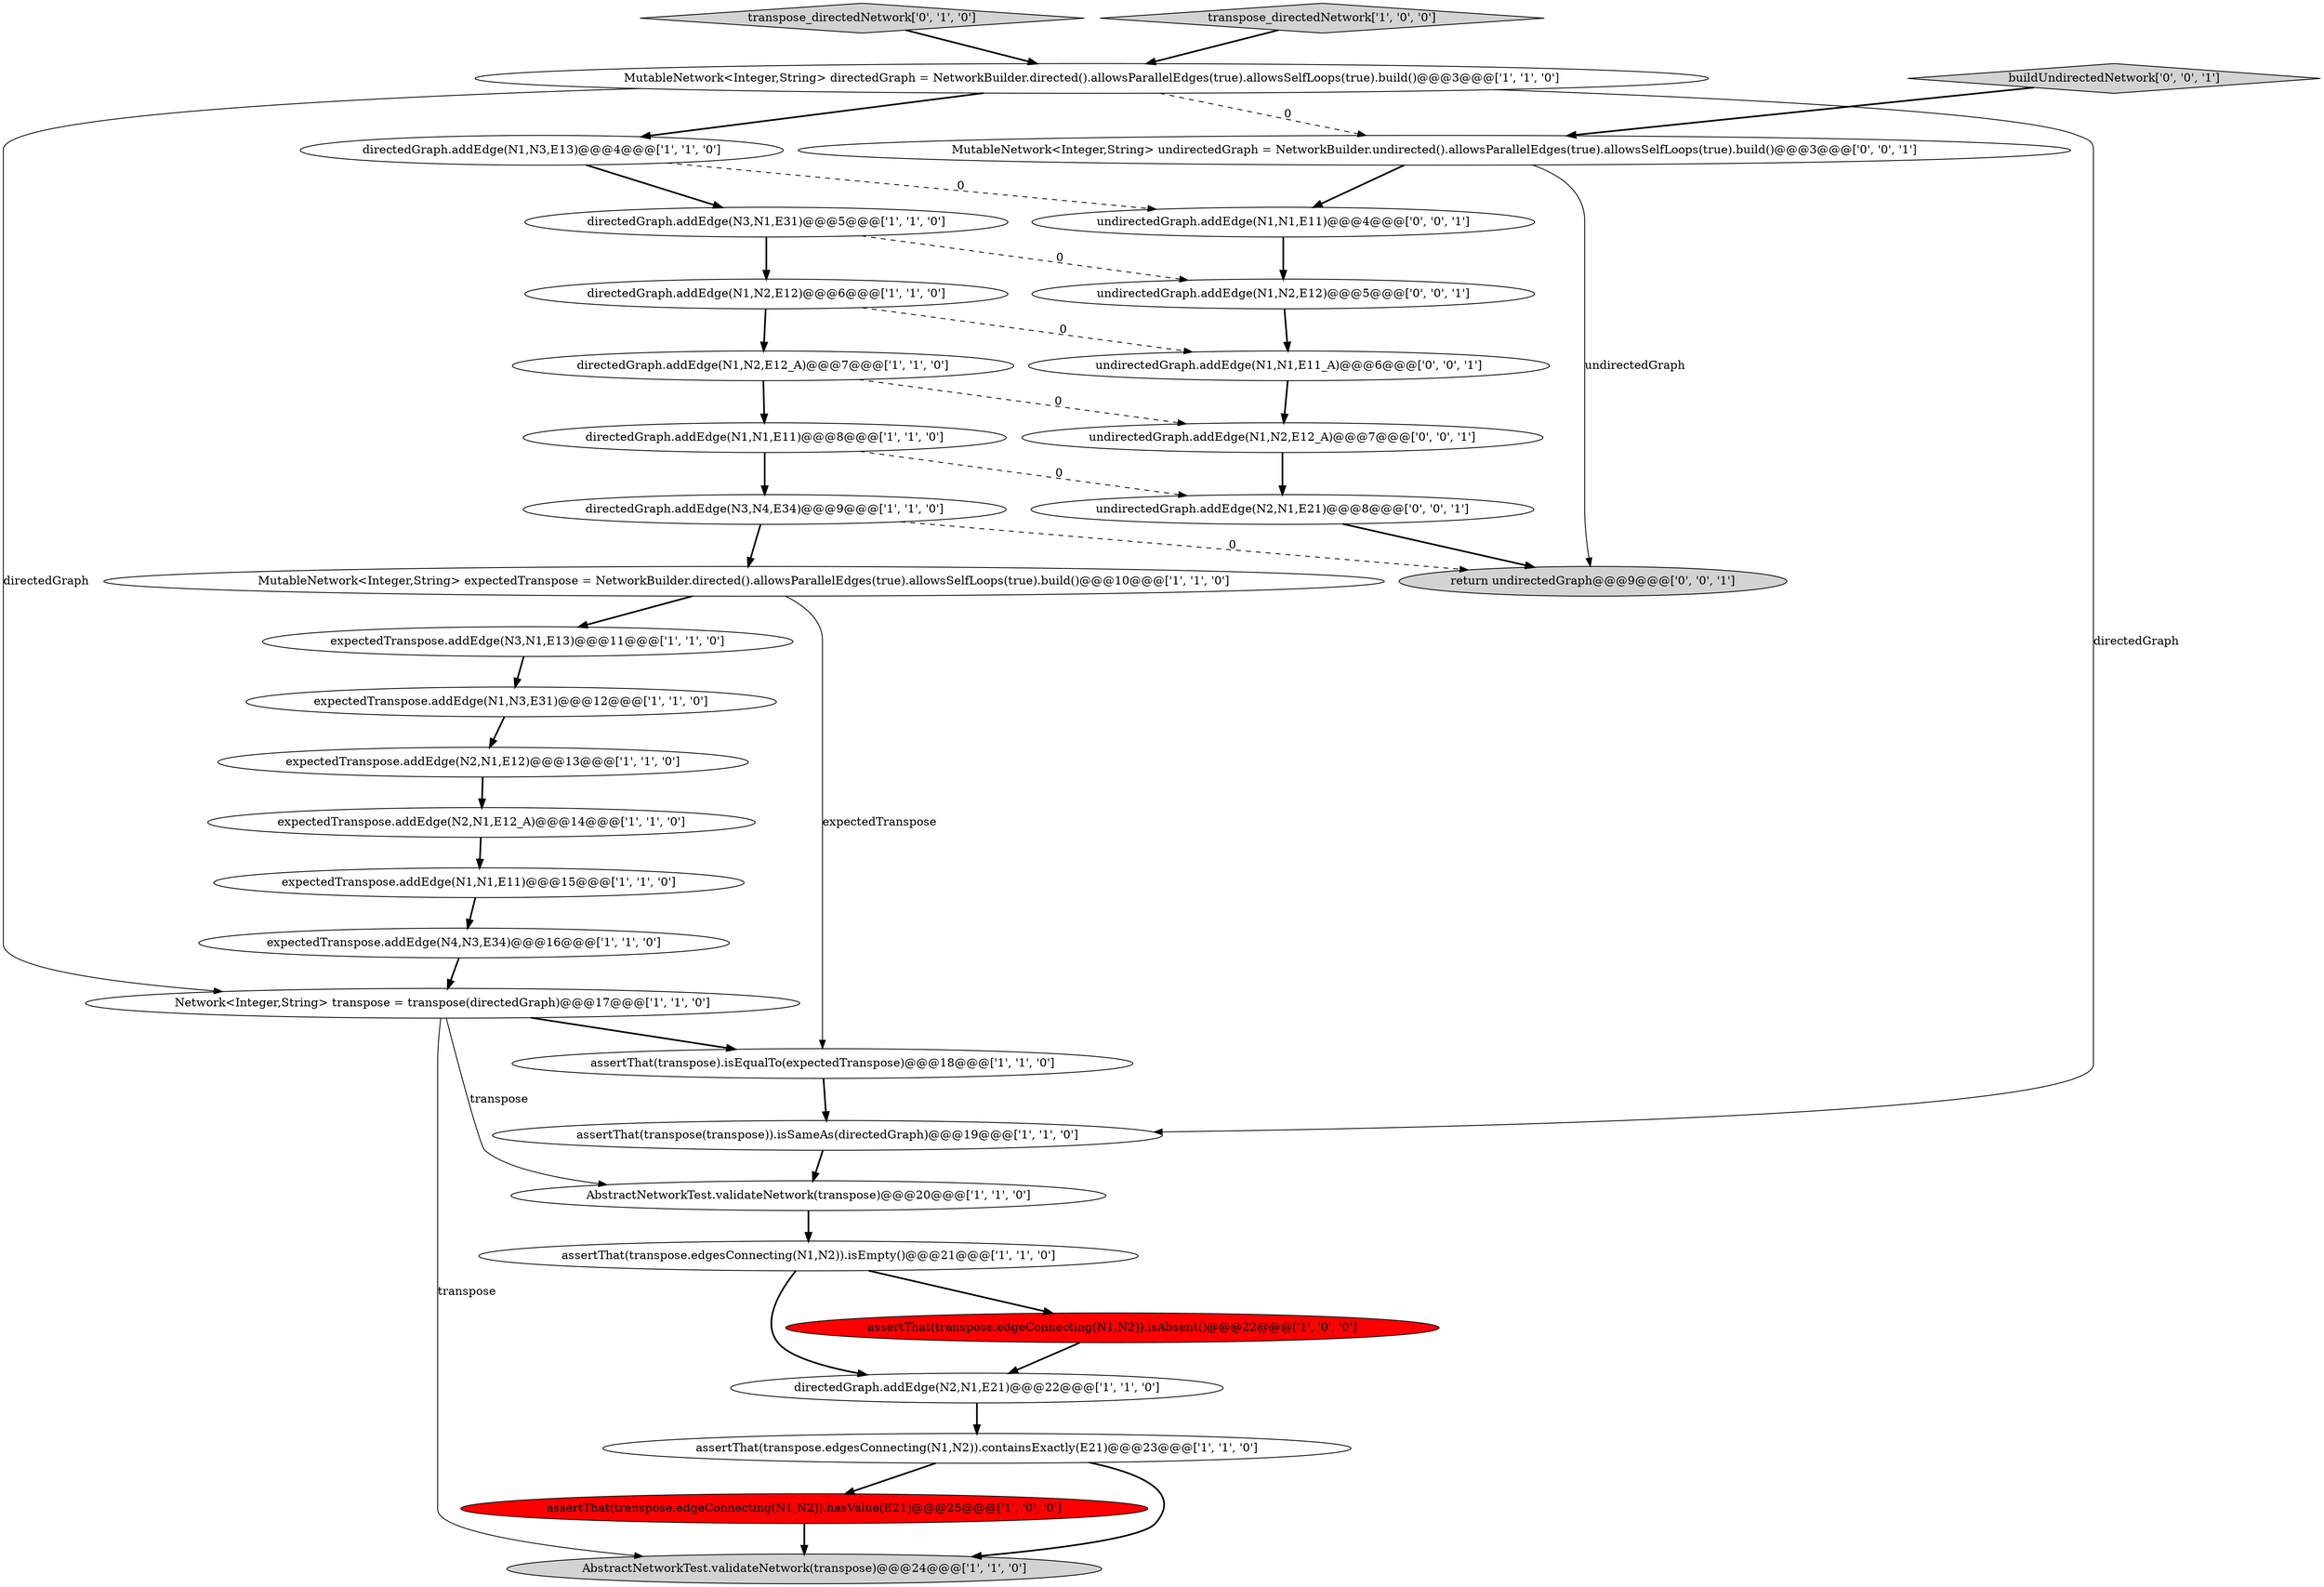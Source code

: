 digraph {
25 [style = filled, label = "transpose_directedNetwork['0', '1', '0']", fillcolor = lightgray, shape = diamond image = "AAA0AAABBB2BBB"];
30 [style = filled, label = "undirectedGraph.addEdge(N1,N1,E11)@@@4@@@['0', '0', '1']", fillcolor = white, shape = ellipse image = "AAA0AAABBB3BBB"];
8 [style = filled, label = "assertThat(transpose.edgesConnecting(N1,N2)).isEmpty()@@@21@@@['1', '1', '0']", fillcolor = white, shape = ellipse image = "AAA0AAABBB1BBB"];
3 [style = filled, label = "assertThat(transpose).isEqualTo(expectedTranspose)@@@18@@@['1', '1', '0']", fillcolor = white, shape = ellipse image = "AAA0AAABBB1BBB"];
13 [style = filled, label = "MutableNetwork<Integer,String> directedGraph = NetworkBuilder.directed().allowsParallelEdges(true).allowsSelfLoops(true).build()@@@3@@@['1', '1', '0']", fillcolor = white, shape = ellipse image = "AAA0AAABBB1BBB"];
2 [style = filled, label = "AbstractNetworkTest.validateNetwork(transpose)@@@20@@@['1', '1', '0']", fillcolor = white, shape = ellipse image = "AAA0AAABBB1BBB"];
19 [style = filled, label = "directedGraph.addEdge(N3,N1,E31)@@@5@@@['1', '1', '0']", fillcolor = white, shape = ellipse image = "AAA0AAABBB1BBB"];
27 [style = filled, label = "buildUndirectedNetwork['0', '0', '1']", fillcolor = lightgray, shape = diamond image = "AAA0AAABBB3BBB"];
24 [style = filled, label = "directedGraph.addEdge(N1,N2,E12)@@@6@@@['1', '1', '0']", fillcolor = white, shape = ellipse image = "AAA0AAABBB1BBB"];
11 [style = filled, label = "expectedTranspose.addEdge(N3,N1,E13)@@@11@@@['1', '1', '0']", fillcolor = white, shape = ellipse image = "AAA0AAABBB1BBB"];
12 [style = filled, label = "assertThat(transpose.edgesConnecting(N1,N2)).containsExactly(E21)@@@23@@@['1', '1', '0']", fillcolor = white, shape = ellipse image = "AAA0AAABBB1BBB"];
1 [style = filled, label = "transpose_directedNetwork['1', '0', '0']", fillcolor = lightgray, shape = diamond image = "AAA0AAABBB1BBB"];
7 [style = filled, label = "directedGraph.addEdge(N1,N2,E12_A)@@@7@@@['1', '1', '0']", fillcolor = white, shape = ellipse image = "AAA0AAABBB1BBB"];
31 [style = filled, label = "return undirectedGraph@@@9@@@['0', '0', '1']", fillcolor = lightgray, shape = ellipse image = "AAA0AAABBB3BBB"];
22 [style = filled, label = "expectedTranspose.addEdge(N1,N3,E31)@@@12@@@['1', '1', '0']", fillcolor = white, shape = ellipse image = "AAA0AAABBB1BBB"];
16 [style = filled, label = "directedGraph.addEdge(N1,N1,E11)@@@8@@@['1', '1', '0']", fillcolor = white, shape = ellipse image = "AAA0AAABBB1BBB"];
10 [style = filled, label = "assertThat(transpose(transpose)).isSameAs(directedGraph)@@@19@@@['1', '1', '0']", fillcolor = white, shape = ellipse image = "AAA0AAABBB1BBB"];
23 [style = filled, label = "expectedTranspose.addEdge(N4,N3,E34)@@@16@@@['1', '1', '0']", fillcolor = white, shape = ellipse image = "AAA0AAABBB1BBB"];
28 [style = filled, label = "undirectedGraph.addEdge(N1,N1,E11_A)@@@6@@@['0', '0', '1']", fillcolor = white, shape = ellipse image = "AAA0AAABBB3BBB"];
20 [style = filled, label = "assertThat(transpose.edgeConnecting(N1,N2)).isAbsent()@@@22@@@['1', '0', '0']", fillcolor = red, shape = ellipse image = "AAA1AAABBB1BBB"];
5 [style = filled, label = "directedGraph.addEdge(N3,N4,E34)@@@9@@@['1', '1', '0']", fillcolor = white, shape = ellipse image = "AAA0AAABBB1BBB"];
14 [style = filled, label = "MutableNetwork<Integer,String> expectedTranspose = NetworkBuilder.directed().allowsParallelEdges(true).allowsSelfLoops(true).build()@@@10@@@['1', '1', '0']", fillcolor = white, shape = ellipse image = "AAA0AAABBB1BBB"];
17 [style = filled, label = "assertThat(transpose.edgeConnecting(N1,N2)).hasValue(E21)@@@25@@@['1', '0', '0']", fillcolor = red, shape = ellipse image = "AAA1AAABBB1BBB"];
6 [style = filled, label = "expectedTranspose.addEdge(N2,N1,E12_A)@@@14@@@['1', '1', '0']", fillcolor = white, shape = ellipse image = "AAA0AAABBB1BBB"];
18 [style = filled, label = "expectedTranspose.addEdge(N1,N1,E11)@@@15@@@['1', '1', '0']", fillcolor = white, shape = ellipse image = "AAA0AAABBB1BBB"];
29 [style = filled, label = "undirectedGraph.addEdge(N1,N2,E12_A)@@@7@@@['0', '0', '1']", fillcolor = white, shape = ellipse image = "AAA0AAABBB3BBB"];
21 [style = filled, label = "AbstractNetworkTest.validateNetwork(transpose)@@@24@@@['1', '1', '0']", fillcolor = lightgray, shape = ellipse image = "AAA0AAABBB1BBB"];
33 [style = filled, label = "undirectedGraph.addEdge(N1,N2,E12)@@@5@@@['0', '0', '1']", fillcolor = white, shape = ellipse image = "AAA0AAABBB3BBB"];
0 [style = filled, label = "directedGraph.addEdge(N2,N1,E21)@@@22@@@['1', '1', '0']", fillcolor = white, shape = ellipse image = "AAA0AAABBB1BBB"];
4 [style = filled, label = "directedGraph.addEdge(N1,N3,E13)@@@4@@@['1', '1', '0']", fillcolor = white, shape = ellipse image = "AAA0AAABBB1BBB"];
15 [style = filled, label = "expectedTranspose.addEdge(N2,N1,E12)@@@13@@@['1', '1', '0']", fillcolor = white, shape = ellipse image = "AAA0AAABBB1BBB"];
32 [style = filled, label = "MutableNetwork<Integer,String> undirectedGraph = NetworkBuilder.undirected().allowsParallelEdges(true).allowsSelfLoops(true).build()@@@3@@@['0', '0', '1']", fillcolor = white, shape = ellipse image = "AAA0AAABBB3BBB"];
26 [style = filled, label = "undirectedGraph.addEdge(N2,N1,E21)@@@8@@@['0', '0', '1']", fillcolor = white, shape = ellipse image = "AAA0AAABBB3BBB"];
9 [style = filled, label = "Network<Integer,String> transpose = transpose(directedGraph)@@@17@@@['1', '1', '0']", fillcolor = white, shape = ellipse image = "AAA0AAABBB1BBB"];
14->3 [style = solid, label="expectedTranspose"];
28->29 [style = bold, label=""];
32->31 [style = solid, label="undirectedGraph"];
27->32 [style = bold, label=""];
22->15 [style = bold, label=""];
18->23 [style = bold, label=""];
30->33 [style = bold, label=""];
13->10 [style = solid, label="directedGraph"];
25->13 [style = bold, label=""];
12->21 [style = bold, label=""];
6->18 [style = bold, label=""];
0->12 [style = bold, label=""];
33->28 [style = bold, label=""];
20->0 [style = bold, label=""];
12->17 [style = bold, label=""];
4->19 [style = bold, label=""];
4->30 [style = dashed, label="0"];
15->6 [style = bold, label=""];
5->14 [style = bold, label=""];
32->30 [style = bold, label=""];
9->2 [style = solid, label="transpose"];
1->13 [style = bold, label=""];
9->21 [style = solid, label="transpose"];
24->28 [style = dashed, label="0"];
19->24 [style = bold, label=""];
29->26 [style = bold, label=""];
13->32 [style = dashed, label="0"];
8->0 [style = bold, label=""];
16->26 [style = dashed, label="0"];
3->10 [style = bold, label=""];
26->31 [style = bold, label=""];
8->20 [style = bold, label=""];
7->16 [style = bold, label=""];
11->22 [style = bold, label=""];
16->5 [style = bold, label=""];
5->31 [style = dashed, label="0"];
9->3 [style = bold, label=""];
10->2 [style = bold, label=""];
7->29 [style = dashed, label="0"];
24->7 [style = bold, label=""];
13->9 [style = solid, label="directedGraph"];
23->9 [style = bold, label=""];
14->11 [style = bold, label=""];
17->21 [style = bold, label=""];
19->33 [style = dashed, label="0"];
2->8 [style = bold, label=""];
13->4 [style = bold, label=""];
}
